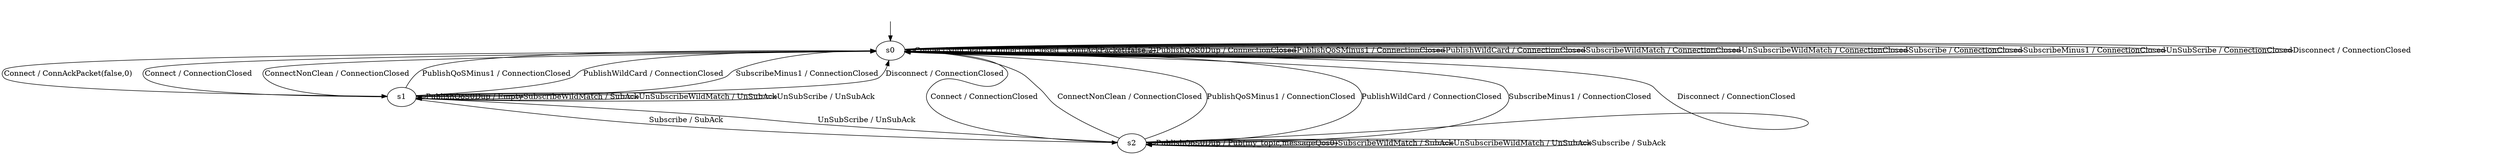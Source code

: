 digraph h0 {
s0 [label="s0"];
s1 [label="s1"];
s2 [label="s2"];
s0 -> s1 [label="Connect / ConnAckPacket(false,0)"];
s0 -> s0 [label="ConnectNonClean / ConnectionClosed__ConnAckPacket(false,2)"];
s0 -> s0 [label="PublishQoS0Dup / ConnectionClosed"];
s0 -> s0 [label="PublishQoSMinus1 / ConnectionClosed"];
s0 -> s0 [label="PublishWildCard / ConnectionClosed"];
s0 -> s0 [label="SubscribeWildMatch / ConnectionClosed"];
s0 -> s0 [label="UnSubscribeWildMatch / ConnectionClosed"];
s0 -> s0 [label="Subscribe / ConnectionClosed"];
s0 -> s0 [label="SubscribeMinus1 / ConnectionClosed"];
s0 -> s0 [label="UnSubScribe / ConnectionClosed"];
s0 -> s0 [label="Disconnect / ConnectionClosed"];
s1 -> s0 [label="Connect / ConnectionClosed"];
s1 -> s0 [label="ConnectNonClean / ConnectionClosed"];
s1 -> s1 [label="PublishQoS0Dup / Empty"];
s1 -> s0 [label="PublishQoSMinus1 / ConnectionClosed"];
s1 -> s0 [label="PublishWildCard / ConnectionClosed"];
s1 -> s1 [label="SubscribeWildMatch / SubAck"];
s1 -> s1 [label="UnSubscribeWildMatch / UnSubAck"];
s1 -> s2 [label="Subscribe / SubAck"];
s1 -> s0 [label="SubscribeMinus1 / ConnectionClosed"];
s1 -> s1 [label="UnSubScribe / UnSubAck"];
s1 -> s0 [label="Disconnect / ConnectionClosed"];
s2 -> s0 [label="Connect / ConnectionClosed"];
s2 -> s0 [label="ConnectNonClean / ConnectionClosed"];
s2 -> s2 [label="PublishQoS0Dup / Pub(my_topic,messageQos0)"];
s2 -> s0 [label="PublishQoSMinus1 / ConnectionClosed"];
s2 -> s0 [label="PublishWildCard / ConnectionClosed"];
s2 -> s2 [label="SubscribeWildMatch / SubAck"];
s2 -> s2 [label="UnSubscribeWildMatch / UnSubAck"];
s2 -> s2 [label="Subscribe / SubAck"];
s2 -> s0 [label="SubscribeMinus1 / ConnectionClosed"];
s2 -> s1 [label="UnSubScribe / UnSubAck"];
s2 -> s0 [label="Disconnect / ConnectionClosed"];
__start0 [shape=none, label=""];
__start0 -> s0 [label=""];
}
